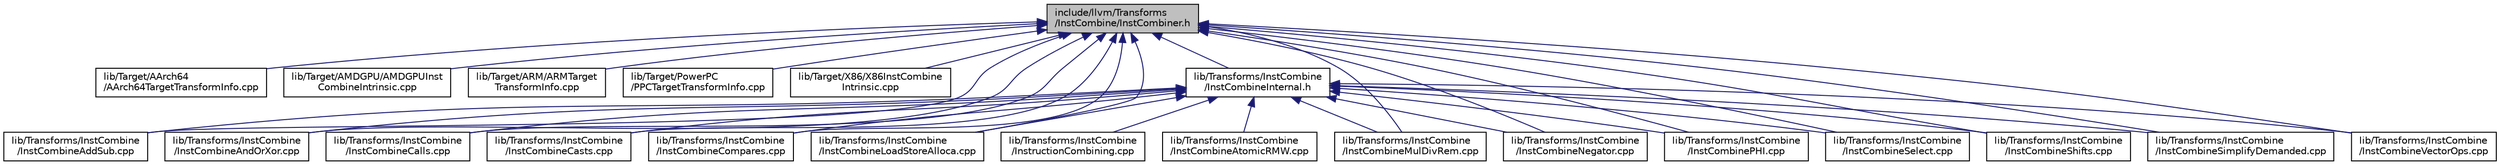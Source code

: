 digraph "include/llvm/Transforms/InstCombine/InstCombiner.h"
{
 // LATEX_PDF_SIZE
  bgcolor="transparent";
  edge [fontname="Helvetica",fontsize="10",labelfontname="Helvetica",labelfontsize="10"];
  node [fontname="Helvetica",fontsize="10",shape=record];
  Node1 [label="include/llvm/Transforms\l/InstCombine/InstCombiner.h",height=0.2,width=0.4,color="black", fillcolor="grey75", style="filled", fontcolor="black",tooltip=" "];
  Node1 -> Node2 [dir="back",color="midnightblue",fontsize="10",style="solid",fontname="Helvetica"];
  Node2 [label="lib/Target/AArch64\l/AArch64TargetTransformInfo.cpp",height=0.2,width=0.4,color="black",URL="$AArch64TargetTransformInfo_8cpp.html",tooltip=" "];
  Node1 -> Node3 [dir="back",color="midnightblue",fontsize="10",style="solid",fontname="Helvetica"];
  Node3 [label="lib/Target/AMDGPU/AMDGPUInst\lCombineIntrinsic.cpp",height=0.2,width=0.4,color="black",URL="$AMDGPUInstCombineIntrinsic_8cpp.html",tooltip=" "];
  Node1 -> Node4 [dir="back",color="midnightblue",fontsize="10",style="solid",fontname="Helvetica"];
  Node4 [label="lib/Target/ARM/ARMTarget\lTransformInfo.cpp",height=0.2,width=0.4,color="black",URL="$ARMTargetTransformInfo_8cpp.html",tooltip=" "];
  Node1 -> Node5 [dir="back",color="midnightblue",fontsize="10",style="solid",fontname="Helvetica"];
  Node5 [label="lib/Target/PowerPC\l/PPCTargetTransformInfo.cpp",height=0.2,width=0.4,color="black",URL="$PPCTargetTransformInfo_8cpp.html",tooltip=" "];
  Node1 -> Node6 [dir="back",color="midnightblue",fontsize="10",style="solid",fontname="Helvetica"];
  Node6 [label="lib/Target/X86/X86InstCombine\lIntrinsic.cpp",height=0.2,width=0.4,color="black",URL="$X86InstCombineIntrinsic_8cpp.html",tooltip=" "];
  Node1 -> Node7 [dir="back",color="midnightblue",fontsize="10",style="solid",fontname="Helvetica"];
  Node7 [label="lib/Transforms/InstCombine\l/InstCombineInternal.h",height=0.2,width=0.4,color="black",URL="$InstCombineInternal_8h.html",tooltip=" "];
  Node7 -> Node8 [dir="back",color="midnightblue",fontsize="10",style="solid",fontname="Helvetica"];
  Node8 [label="lib/Transforms/InstCombine\l/InstCombineAddSub.cpp",height=0.2,width=0.4,color="black",URL="$InstCombineAddSub_8cpp.html",tooltip=" "];
  Node7 -> Node9 [dir="back",color="midnightblue",fontsize="10",style="solid",fontname="Helvetica"];
  Node9 [label="lib/Transforms/InstCombine\l/InstCombineAndOrXor.cpp",height=0.2,width=0.4,color="black",URL="$InstCombineAndOrXor_8cpp.html",tooltip=" "];
  Node7 -> Node10 [dir="back",color="midnightblue",fontsize="10",style="solid",fontname="Helvetica"];
  Node10 [label="lib/Transforms/InstCombine\l/InstCombineAtomicRMW.cpp",height=0.2,width=0.4,color="black",URL="$InstCombineAtomicRMW_8cpp.html",tooltip=" "];
  Node7 -> Node11 [dir="back",color="midnightblue",fontsize="10",style="solid",fontname="Helvetica"];
  Node11 [label="lib/Transforms/InstCombine\l/InstCombineCalls.cpp",height=0.2,width=0.4,color="black",URL="$InstCombineCalls_8cpp.html",tooltip=" "];
  Node7 -> Node12 [dir="back",color="midnightblue",fontsize="10",style="solid",fontname="Helvetica"];
  Node12 [label="lib/Transforms/InstCombine\l/InstCombineCasts.cpp",height=0.2,width=0.4,color="black",URL="$InstCombineCasts_8cpp.html",tooltip=" "];
  Node7 -> Node13 [dir="back",color="midnightblue",fontsize="10",style="solid",fontname="Helvetica"];
  Node13 [label="lib/Transforms/InstCombine\l/InstCombineCompares.cpp",height=0.2,width=0.4,color="black",URL="$InstCombineCompares_8cpp.html",tooltip=" "];
  Node7 -> Node14 [dir="back",color="midnightblue",fontsize="10",style="solid",fontname="Helvetica"];
  Node14 [label="lib/Transforms/InstCombine\l/InstCombineLoadStoreAlloca.cpp",height=0.2,width=0.4,color="black",URL="$InstCombineLoadStoreAlloca_8cpp.html",tooltip=" "];
  Node7 -> Node15 [dir="back",color="midnightblue",fontsize="10",style="solid",fontname="Helvetica"];
  Node15 [label="lib/Transforms/InstCombine\l/InstCombineMulDivRem.cpp",height=0.2,width=0.4,color="black",URL="$InstCombineMulDivRem_8cpp.html",tooltip=" "];
  Node7 -> Node16 [dir="back",color="midnightblue",fontsize="10",style="solid",fontname="Helvetica"];
  Node16 [label="lib/Transforms/InstCombine\l/InstCombineNegator.cpp",height=0.2,width=0.4,color="black",URL="$InstCombineNegator_8cpp.html",tooltip=" "];
  Node7 -> Node17 [dir="back",color="midnightblue",fontsize="10",style="solid",fontname="Helvetica"];
  Node17 [label="lib/Transforms/InstCombine\l/InstCombinePHI.cpp",height=0.2,width=0.4,color="black",URL="$InstCombinePHI_8cpp.html",tooltip=" "];
  Node7 -> Node18 [dir="back",color="midnightblue",fontsize="10",style="solid",fontname="Helvetica"];
  Node18 [label="lib/Transforms/InstCombine\l/InstCombineSelect.cpp",height=0.2,width=0.4,color="black",URL="$InstCombineSelect_8cpp.html",tooltip=" "];
  Node7 -> Node19 [dir="back",color="midnightblue",fontsize="10",style="solid",fontname="Helvetica"];
  Node19 [label="lib/Transforms/InstCombine\l/InstCombineShifts.cpp",height=0.2,width=0.4,color="black",URL="$InstCombineShifts_8cpp.html",tooltip=" "];
  Node7 -> Node20 [dir="back",color="midnightblue",fontsize="10",style="solid",fontname="Helvetica"];
  Node20 [label="lib/Transforms/InstCombine\l/InstCombineSimplifyDemanded.cpp",height=0.2,width=0.4,color="black",URL="$InstCombineSimplifyDemanded_8cpp.html",tooltip=" "];
  Node7 -> Node21 [dir="back",color="midnightblue",fontsize="10",style="solid",fontname="Helvetica"];
  Node21 [label="lib/Transforms/InstCombine\l/InstCombineVectorOps.cpp",height=0.2,width=0.4,color="black",URL="$InstCombineVectorOps_8cpp.html",tooltip=" "];
  Node7 -> Node22 [dir="back",color="midnightblue",fontsize="10",style="solid",fontname="Helvetica"];
  Node22 [label="lib/Transforms/InstCombine\l/InstructionCombining.cpp",height=0.2,width=0.4,color="black",URL="$InstructionCombining_8cpp.html",tooltip=" "];
  Node1 -> Node8 [dir="back",color="midnightblue",fontsize="10",style="solid",fontname="Helvetica"];
  Node1 -> Node9 [dir="back",color="midnightblue",fontsize="10",style="solid",fontname="Helvetica"];
  Node1 -> Node11 [dir="back",color="midnightblue",fontsize="10",style="solid",fontname="Helvetica"];
  Node1 -> Node12 [dir="back",color="midnightblue",fontsize="10",style="solid",fontname="Helvetica"];
  Node1 -> Node13 [dir="back",color="midnightblue",fontsize="10",style="solid",fontname="Helvetica"];
  Node1 -> Node14 [dir="back",color="midnightblue",fontsize="10",style="solid",fontname="Helvetica"];
  Node1 -> Node15 [dir="back",color="midnightblue",fontsize="10",style="solid",fontname="Helvetica"];
  Node1 -> Node16 [dir="back",color="midnightblue",fontsize="10",style="solid",fontname="Helvetica"];
  Node1 -> Node17 [dir="back",color="midnightblue",fontsize="10",style="solid",fontname="Helvetica"];
  Node1 -> Node18 [dir="back",color="midnightblue",fontsize="10",style="solid",fontname="Helvetica"];
  Node1 -> Node19 [dir="back",color="midnightblue",fontsize="10",style="solid",fontname="Helvetica"];
  Node1 -> Node20 [dir="back",color="midnightblue",fontsize="10",style="solid",fontname="Helvetica"];
  Node1 -> Node21 [dir="back",color="midnightblue",fontsize="10",style="solid",fontname="Helvetica"];
}
